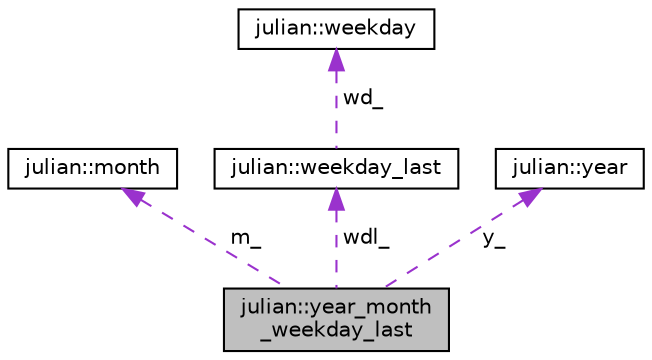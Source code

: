 digraph "julian::year_month_weekday_last"
{
 // LATEX_PDF_SIZE
  edge [fontname="Helvetica",fontsize="10",labelfontname="Helvetica",labelfontsize="10"];
  node [fontname="Helvetica",fontsize="10",shape=record];
  Node1 [label="julian::year_month\l_weekday_last",height=0.2,width=0.4,color="black", fillcolor="grey75", style="filled", fontcolor="black",tooltip=" "];
  Node2 -> Node1 [dir="back",color="darkorchid3",fontsize="10",style="dashed",label=" m_" ,fontname="Helvetica"];
  Node2 [label="julian::month",height=0.2,width=0.4,color="black", fillcolor="white", style="filled",URL="$classjulian_1_1month.html",tooltip=" "];
  Node3 -> Node1 [dir="back",color="darkorchid3",fontsize="10",style="dashed",label=" wdl_" ,fontname="Helvetica"];
  Node3 [label="julian::weekday_last",height=0.2,width=0.4,color="black", fillcolor="white", style="filled",URL="$classjulian_1_1weekday__last.html",tooltip=" "];
  Node4 -> Node3 [dir="back",color="darkorchid3",fontsize="10",style="dashed",label=" wd_" ,fontname="Helvetica"];
  Node4 [label="julian::weekday",height=0.2,width=0.4,color="black", fillcolor="white", style="filled",URL="$classjulian_1_1weekday.html",tooltip=" "];
  Node5 -> Node1 [dir="back",color="darkorchid3",fontsize="10",style="dashed",label=" y_" ,fontname="Helvetica"];
  Node5 [label="julian::year",height=0.2,width=0.4,color="black", fillcolor="white", style="filled",URL="$classjulian_1_1year.html",tooltip=" "];
}
